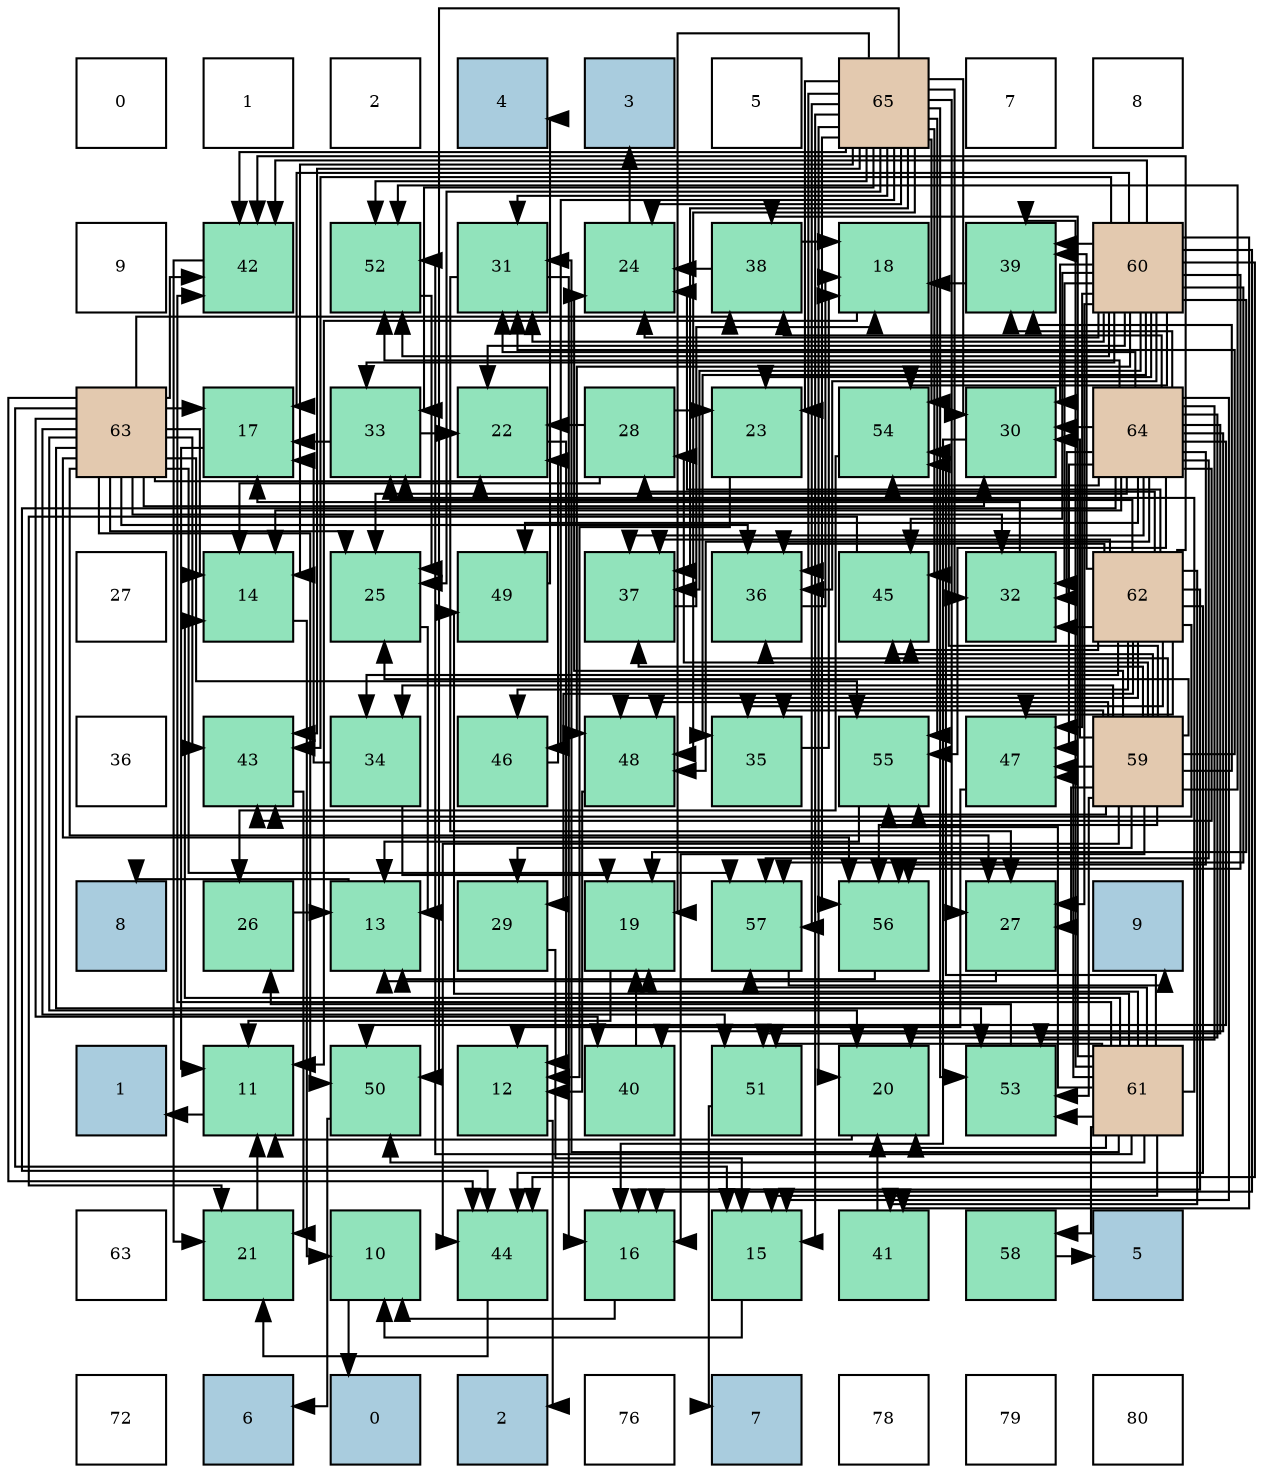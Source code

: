 digraph layout{
 rankdir=TB;
 splines=ortho;
 node [style=filled shape=square fixedsize=true width=0.6];
0[label="0", fontsize=8, fillcolor="#ffffff"];
1[label="1", fontsize=8, fillcolor="#ffffff"];
2[label="2", fontsize=8, fillcolor="#ffffff"];
3[label="4", fontsize=8, fillcolor="#a9ccde"];
4[label="3", fontsize=8, fillcolor="#a9ccde"];
5[label="5", fontsize=8, fillcolor="#ffffff"];
6[label="65", fontsize=8, fillcolor="#e3c9af"];
7[label="7", fontsize=8, fillcolor="#ffffff"];
8[label="8", fontsize=8, fillcolor="#ffffff"];
9[label="9", fontsize=8, fillcolor="#ffffff"];
10[label="42", fontsize=8, fillcolor="#91e3bb"];
11[label="52", fontsize=8, fillcolor="#91e3bb"];
12[label="31", fontsize=8, fillcolor="#91e3bb"];
13[label="24", fontsize=8, fillcolor="#91e3bb"];
14[label="38", fontsize=8, fillcolor="#91e3bb"];
15[label="18", fontsize=8, fillcolor="#91e3bb"];
16[label="39", fontsize=8, fillcolor="#91e3bb"];
17[label="60", fontsize=8, fillcolor="#e3c9af"];
18[label="63", fontsize=8, fillcolor="#e3c9af"];
19[label="17", fontsize=8, fillcolor="#91e3bb"];
20[label="33", fontsize=8, fillcolor="#91e3bb"];
21[label="22", fontsize=8, fillcolor="#91e3bb"];
22[label="28", fontsize=8, fillcolor="#91e3bb"];
23[label="23", fontsize=8, fillcolor="#91e3bb"];
24[label="54", fontsize=8, fillcolor="#91e3bb"];
25[label="30", fontsize=8, fillcolor="#91e3bb"];
26[label="64", fontsize=8, fillcolor="#e3c9af"];
27[label="27", fontsize=8, fillcolor="#ffffff"];
28[label="14", fontsize=8, fillcolor="#91e3bb"];
29[label="25", fontsize=8, fillcolor="#91e3bb"];
30[label="49", fontsize=8, fillcolor="#91e3bb"];
31[label="37", fontsize=8, fillcolor="#91e3bb"];
32[label="36", fontsize=8, fillcolor="#91e3bb"];
33[label="45", fontsize=8, fillcolor="#91e3bb"];
34[label="32", fontsize=8, fillcolor="#91e3bb"];
35[label="62", fontsize=8, fillcolor="#e3c9af"];
36[label="36", fontsize=8, fillcolor="#ffffff"];
37[label="43", fontsize=8, fillcolor="#91e3bb"];
38[label="34", fontsize=8, fillcolor="#91e3bb"];
39[label="46", fontsize=8, fillcolor="#91e3bb"];
40[label="48", fontsize=8, fillcolor="#91e3bb"];
41[label="35", fontsize=8, fillcolor="#91e3bb"];
42[label="55", fontsize=8, fillcolor="#91e3bb"];
43[label="47", fontsize=8, fillcolor="#91e3bb"];
44[label="59", fontsize=8, fillcolor="#e3c9af"];
45[label="8", fontsize=8, fillcolor="#a9ccde"];
46[label="26", fontsize=8, fillcolor="#91e3bb"];
47[label="13", fontsize=8, fillcolor="#91e3bb"];
48[label="29", fontsize=8, fillcolor="#91e3bb"];
49[label="19", fontsize=8, fillcolor="#91e3bb"];
50[label="57", fontsize=8, fillcolor="#91e3bb"];
51[label="56", fontsize=8, fillcolor="#91e3bb"];
52[label="27", fontsize=8, fillcolor="#91e3bb"];
53[label="9", fontsize=8, fillcolor="#a9ccde"];
54[label="1", fontsize=8, fillcolor="#a9ccde"];
55[label="11", fontsize=8, fillcolor="#91e3bb"];
56[label="50", fontsize=8, fillcolor="#91e3bb"];
57[label="12", fontsize=8, fillcolor="#91e3bb"];
58[label="40", fontsize=8, fillcolor="#91e3bb"];
59[label="51", fontsize=8, fillcolor="#91e3bb"];
60[label="20", fontsize=8, fillcolor="#91e3bb"];
61[label="53", fontsize=8, fillcolor="#91e3bb"];
62[label="61", fontsize=8, fillcolor="#e3c9af"];
63[label="63", fontsize=8, fillcolor="#ffffff"];
64[label="21", fontsize=8, fillcolor="#91e3bb"];
65[label="10", fontsize=8, fillcolor="#91e3bb"];
66[label="44", fontsize=8, fillcolor="#91e3bb"];
67[label="16", fontsize=8, fillcolor="#91e3bb"];
68[label="15", fontsize=8, fillcolor="#91e3bb"];
69[label="41", fontsize=8, fillcolor="#91e3bb"];
70[label="58", fontsize=8, fillcolor="#91e3bb"];
71[label="5", fontsize=8, fillcolor="#a9ccde"];
72[label="72", fontsize=8, fillcolor="#ffffff"];
73[label="6", fontsize=8, fillcolor="#a9ccde"];
74[label="0", fontsize=8, fillcolor="#a9ccde"];
75[label="2", fontsize=8, fillcolor="#a9ccde"];
76[label="76", fontsize=8, fillcolor="#ffffff"];
77[label="7", fontsize=8, fillcolor="#a9ccde"];
78[label="78", fontsize=8, fillcolor="#ffffff"];
79[label="79", fontsize=8, fillcolor="#ffffff"];
80[label="80", fontsize=8, fillcolor="#ffffff"];
edge [constraint=false, style=vis];65 -> 74;
55 -> 54;
57 -> 75;
47 -> 45;
28 -> 65;
68 -> 65;
67 -> 65;
19 -> 55;
15 -> 55;
49 -> 55;
60 -> 55;
64 -> 55;
21 -> 57;
23 -> 57;
13 -> 4;
29 -> 47;
46 -> 47;
52 -> 47;
22 -> 28;
22 -> 21;
22 -> 23;
48 -> 68;
25 -> 67;
12 -> 67;
12 -> 52;
34 -> 19;
20 -> 19;
20 -> 21;
38 -> 19;
38 -> 49;
41 -> 15;
32 -> 15;
31 -> 15;
14 -> 15;
14 -> 13;
16 -> 15;
58 -> 49;
69 -> 60;
10 -> 64;
37 -> 64;
66 -> 64;
33 -> 64;
39 -> 21;
43 -> 57;
40 -> 57;
30 -> 3;
56 -> 73;
59 -> 77;
11 -> 29;
61 -> 46;
24 -> 46;
42 -> 47;
51 -> 47;
50 -> 53;
70 -> 71;
44 -> 67;
44 -> 13;
44 -> 29;
44 -> 52;
44 -> 22;
44 -> 48;
44 -> 25;
44 -> 12;
44 -> 38;
44 -> 41;
44 -> 32;
44 -> 31;
44 -> 16;
44 -> 66;
44 -> 33;
44 -> 43;
44 -> 40;
44 -> 11;
44 -> 61;
44 -> 24;
44 -> 42;
44 -> 51;
17 -> 67;
17 -> 19;
17 -> 49;
17 -> 21;
17 -> 23;
17 -> 13;
17 -> 52;
17 -> 25;
17 -> 12;
17 -> 34;
17 -> 20;
17 -> 41;
17 -> 32;
17 -> 31;
17 -> 16;
17 -> 69;
17 -> 10;
17 -> 37;
17 -> 66;
17 -> 33;
17 -> 43;
17 -> 40;
17 -> 11;
17 -> 24;
17 -> 51;
17 -> 50;
62 -> 28;
62 -> 68;
62 -> 49;
62 -> 60;
62 -> 12;
62 -> 20;
62 -> 14;
62 -> 16;
62 -> 10;
62 -> 43;
62 -> 30;
62 -> 56;
62 -> 59;
62 -> 11;
62 -> 61;
62 -> 24;
62 -> 42;
62 -> 50;
62 -> 70;
35 -> 67;
35 -> 13;
35 -> 22;
35 -> 48;
35 -> 34;
35 -> 20;
35 -> 38;
35 -> 41;
35 -> 32;
35 -> 31;
35 -> 16;
35 -> 69;
35 -> 10;
35 -> 37;
35 -> 66;
35 -> 33;
35 -> 39;
35 -> 43;
35 -> 40;
18 -> 28;
18 -> 68;
18 -> 19;
18 -> 60;
18 -> 21;
18 -> 29;
18 -> 52;
18 -> 25;
18 -> 34;
18 -> 32;
18 -> 14;
18 -> 58;
18 -> 10;
18 -> 37;
18 -> 66;
18 -> 56;
18 -> 59;
18 -> 61;
18 -> 42;
18 -> 51;
18 -> 50;
26 -> 28;
26 -> 68;
26 -> 60;
26 -> 29;
26 -> 25;
26 -> 12;
26 -> 34;
26 -> 31;
26 -> 14;
26 -> 16;
26 -> 58;
26 -> 37;
26 -> 66;
26 -> 43;
26 -> 40;
26 -> 30;
26 -> 56;
26 -> 59;
26 -> 11;
26 -> 61;
26 -> 24;
26 -> 42;
26 -> 51;
26 -> 50;
6 -> 28;
6 -> 68;
6 -> 49;
6 -> 60;
6 -> 23;
6 -> 13;
6 -> 29;
6 -> 52;
6 -> 25;
6 -> 12;
6 -> 34;
6 -> 20;
6 -> 32;
6 -> 31;
6 -> 10;
6 -> 37;
6 -> 33;
6 -> 39;
6 -> 40;
6 -> 56;
6 -> 11;
6 -> 61;
6 -> 24;
6 -> 42;
6 -> 51;
6 -> 50;
edge [constraint=true, style=invis];
0 -> 9 -> 18 -> 27 -> 36 -> 45 -> 54 -> 63 -> 72;
1 -> 10 -> 19 -> 28 -> 37 -> 46 -> 55 -> 64 -> 73;
2 -> 11 -> 20 -> 29 -> 38 -> 47 -> 56 -> 65 -> 74;
3 -> 12 -> 21 -> 30 -> 39 -> 48 -> 57 -> 66 -> 75;
4 -> 13 -> 22 -> 31 -> 40 -> 49 -> 58 -> 67 -> 76;
5 -> 14 -> 23 -> 32 -> 41 -> 50 -> 59 -> 68 -> 77;
6 -> 15 -> 24 -> 33 -> 42 -> 51 -> 60 -> 69 -> 78;
7 -> 16 -> 25 -> 34 -> 43 -> 52 -> 61 -> 70 -> 79;
8 -> 17 -> 26 -> 35 -> 44 -> 53 -> 62 -> 71 -> 80;
rank = same {0 -> 1 -> 2 -> 3 -> 4 -> 5 -> 6 -> 7 -> 8};
rank = same {9 -> 10 -> 11 -> 12 -> 13 -> 14 -> 15 -> 16 -> 17};
rank = same {18 -> 19 -> 20 -> 21 -> 22 -> 23 -> 24 -> 25 -> 26};
rank = same {27 -> 28 -> 29 -> 30 -> 31 -> 32 -> 33 -> 34 -> 35};
rank = same {36 -> 37 -> 38 -> 39 -> 40 -> 41 -> 42 -> 43 -> 44};
rank = same {45 -> 46 -> 47 -> 48 -> 49 -> 50 -> 51 -> 52 -> 53};
rank = same {54 -> 55 -> 56 -> 57 -> 58 -> 59 -> 60 -> 61 -> 62};
rank = same {63 -> 64 -> 65 -> 66 -> 67 -> 68 -> 69 -> 70 -> 71};
rank = same {72 -> 73 -> 74 -> 75 -> 76 -> 77 -> 78 -> 79 -> 80};
}
